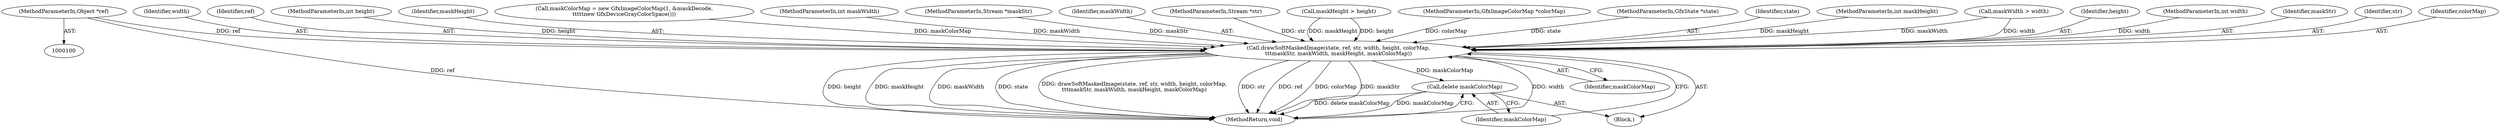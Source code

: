 digraph "0_poppler_7b2d314a61fd0e12f47c62996cb49ec0d1ba747a_11@pointer" {
"1000102" [label="(MethodParameterIn,Object *ref)"];
"1000162" [label="(Call,drawSoftMaskedImage(state, ref, str, width, height, colorMap,\n\t\t\tmaskStr, maskWidth, maskHeight, maskColorMap))"];
"1000173" [label="(Call,delete maskColorMap)"];
"1000173" [label="(Call,delete maskColorMap)"];
"1000703" [label="(MethodReturn,void)"];
"1000168" [label="(Identifier,colorMap)"];
"1000166" [label="(Identifier,width)"];
"1000164" [label="(Identifier,ref)"];
"1000174" [label="(Identifier,maskColorMap)"];
"1000105" [label="(MethodParameterIn,int height)"];
"1000162" [label="(Call,drawSoftMaskedImage(state, ref, str, width, height, colorMap,\n\t\t\tmaskStr, maskWidth, maskHeight, maskColorMap))"];
"1000171" [label="(Identifier,maskHeight)"];
"1000138" [label="(Block,)"];
"1000157" [label="(Call,maskColorMap = new GfxImageColorMap(1, &maskDecode,\n\t\t\t\t\tnew GfxDeviceGrayColorSpace()))"];
"1000108" [label="(MethodParameterIn,int maskWidth)"];
"1000107" [label="(MethodParameterIn,Stream *maskStr)"];
"1000170" [label="(Identifier,maskWidth)"];
"1000103" [label="(MethodParameterIn,Stream *str)"];
"1000135" [label="(Call,maskHeight > height)"];
"1000106" [label="(MethodParameterIn,GfxImageColorMap *colorMap)"];
"1000101" [label="(MethodParameterIn,GfxState *state)"];
"1000102" [label="(MethodParameterIn,Object *ref)"];
"1000163" [label="(Identifier,state)"];
"1000109" [label="(MethodParameterIn,int maskHeight)"];
"1000132" [label="(Call,maskWidth > width)"];
"1000172" [label="(Identifier,maskColorMap)"];
"1000167" [label="(Identifier,height)"];
"1000104" [label="(MethodParameterIn,int width)"];
"1000169" [label="(Identifier,maskStr)"];
"1000165" [label="(Identifier,str)"];
"1000102" -> "1000100"  [label="AST: "];
"1000102" -> "1000703"  [label="DDG: ref"];
"1000102" -> "1000162"  [label="DDG: ref"];
"1000162" -> "1000138"  [label="AST: "];
"1000162" -> "1000172"  [label="CFG: "];
"1000163" -> "1000162"  [label="AST: "];
"1000164" -> "1000162"  [label="AST: "];
"1000165" -> "1000162"  [label="AST: "];
"1000166" -> "1000162"  [label="AST: "];
"1000167" -> "1000162"  [label="AST: "];
"1000168" -> "1000162"  [label="AST: "];
"1000169" -> "1000162"  [label="AST: "];
"1000170" -> "1000162"  [label="AST: "];
"1000171" -> "1000162"  [label="AST: "];
"1000172" -> "1000162"  [label="AST: "];
"1000174" -> "1000162"  [label="CFG: "];
"1000162" -> "1000703"  [label="DDG: ref"];
"1000162" -> "1000703"  [label="DDG: colorMap"];
"1000162" -> "1000703"  [label="DDG: maskStr"];
"1000162" -> "1000703"  [label="DDG: width"];
"1000162" -> "1000703"  [label="DDG: height"];
"1000162" -> "1000703"  [label="DDG: maskHeight"];
"1000162" -> "1000703"  [label="DDG: maskWidth"];
"1000162" -> "1000703"  [label="DDG: state"];
"1000162" -> "1000703"  [label="DDG: drawSoftMaskedImage(state, ref, str, width, height, colorMap,\n\t\t\tmaskStr, maskWidth, maskHeight, maskColorMap)"];
"1000162" -> "1000703"  [label="DDG: str"];
"1000101" -> "1000162"  [label="DDG: state"];
"1000103" -> "1000162"  [label="DDG: str"];
"1000132" -> "1000162"  [label="DDG: width"];
"1000132" -> "1000162"  [label="DDG: maskWidth"];
"1000104" -> "1000162"  [label="DDG: width"];
"1000135" -> "1000162"  [label="DDG: height"];
"1000135" -> "1000162"  [label="DDG: maskHeight"];
"1000105" -> "1000162"  [label="DDG: height"];
"1000106" -> "1000162"  [label="DDG: colorMap"];
"1000107" -> "1000162"  [label="DDG: maskStr"];
"1000108" -> "1000162"  [label="DDG: maskWidth"];
"1000109" -> "1000162"  [label="DDG: maskHeight"];
"1000157" -> "1000162"  [label="DDG: maskColorMap"];
"1000162" -> "1000173"  [label="DDG: maskColorMap"];
"1000173" -> "1000138"  [label="AST: "];
"1000173" -> "1000174"  [label="CFG: "];
"1000174" -> "1000173"  [label="AST: "];
"1000703" -> "1000173"  [label="CFG: "];
"1000173" -> "1000703"  [label="DDG: delete maskColorMap"];
"1000173" -> "1000703"  [label="DDG: maskColorMap"];
}
